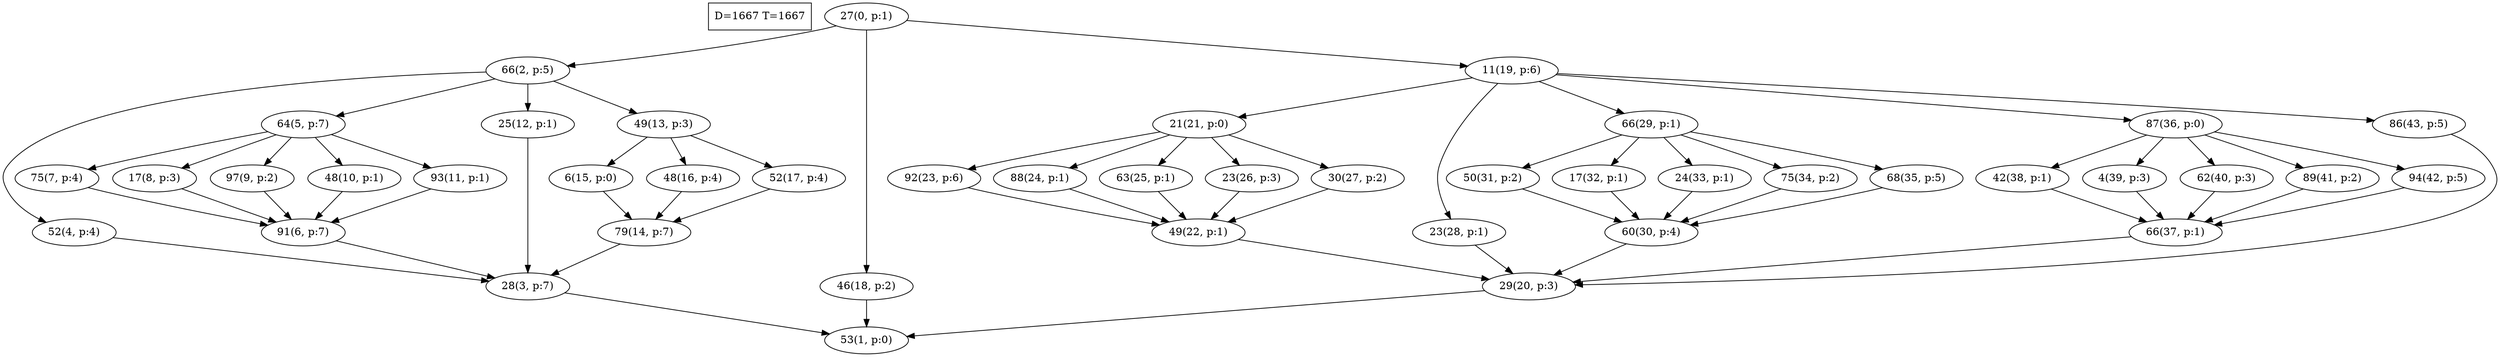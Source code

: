 digraph Task {
i [shape=box, label="D=1667 T=1667"]; 
0 [label="27(0, p:1)"];
1 [label="53(1, p:0)"];
2 [label="66(2, p:5)"];
3 [label="28(3, p:7)"];
4 [label="52(4, p:4)"];
5 [label="64(5, p:7)"];
6 [label="91(6, p:7)"];
7 [label="75(7, p:4)"];
8 [label="17(8, p:3)"];
9 [label="97(9, p:2)"];
10 [label="48(10, p:1)"];
11 [label="93(11, p:1)"];
12 [label="25(12, p:1)"];
13 [label="49(13, p:3)"];
14 [label="79(14, p:7)"];
15 [label="6(15, p:0)"];
16 [label="48(16, p:4)"];
17 [label="52(17, p:4)"];
18 [label="46(18, p:2)"];
19 [label="11(19, p:6)"];
20 [label="29(20, p:3)"];
21 [label="21(21, p:0)"];
22 [label="49(22, p:1)"];
23 [label="92(23, p:6)"];
24 [label="88(24, p:1)"];
25 [label="63(25, p:1)"];
26 [label="23(26, p:3)"];
27 [label="30(27, p:2)"];
28 [label="23(28, p:1)"];
29 [label="66(29, p:1)"];
30 [label="60(30, p:4)"];
31 [label="50(31, p:2)"];
32 [label="17(32, p:1)"];
33 [label="24(33, p:1)"];
34 [label="75(34, p:2)"];
35 [label="68(35, p:5)"];
36 [label="87(36, p:0)"];
37 [label="66(37, p:1)"];
38 [label="42(38, p:1)"];
39 [label="4(39, p:3)"];
40 [label="62(40, p:3)"];
41 [label="89(41, p:2)"];
42 [label="94(42, p:5)"];
43 [label="86(43, p:5)"];
0 -> 2;
0 -> 18;
0 -> 19;
2 -> 4;
2 -> 5;
2 -> 12;
2 -> 13;
3 -> 1;
4 -> 3;
5 -> 7;
5 -> 8;
5 -> 9;
5 -> 10;
5 -> 11;
6 -> 3;
7 -> 6;
8 -> 6;
9 -> 6;
10 -> 6;
11 -> 6;
12 -> 3;
13 -> 15;
13 -> 16;
13 -> 17;
14 -> 3;
15 -> 14;
16 -> 14;
17 -> 14;
18 -> 1;
19 -> 21;
19 -> 28;
19 -> 29;
19 -> 36;
19 -> 43;
20 -> 1;
21 -> 23;
21 -> 24;
21 -> 25;
21 -> 26;
21 -> 27;
22 -> 20;
23 -> 22;
24 -> 22;
25 -> 22;
26 -> 22;
27 -> 22;
28 -> 20;
29 -> 31;
29 -> 32;
29 -> 33;
29 -> 34;
29 -> 35;
30 -> 20;
31 -> 30;
32 -> 30;
33 -> 30;
34 -> 30;
35 -> 30;
36 -> 38;
36 -> 39;
36 -> 40;
36 -> 41;
36 -> 42;
37 -> 20;
38 -> 37;
39 -> 37;
40 -> 37;
41 -> 37;
42 -> 37;
43 -> 20;
}